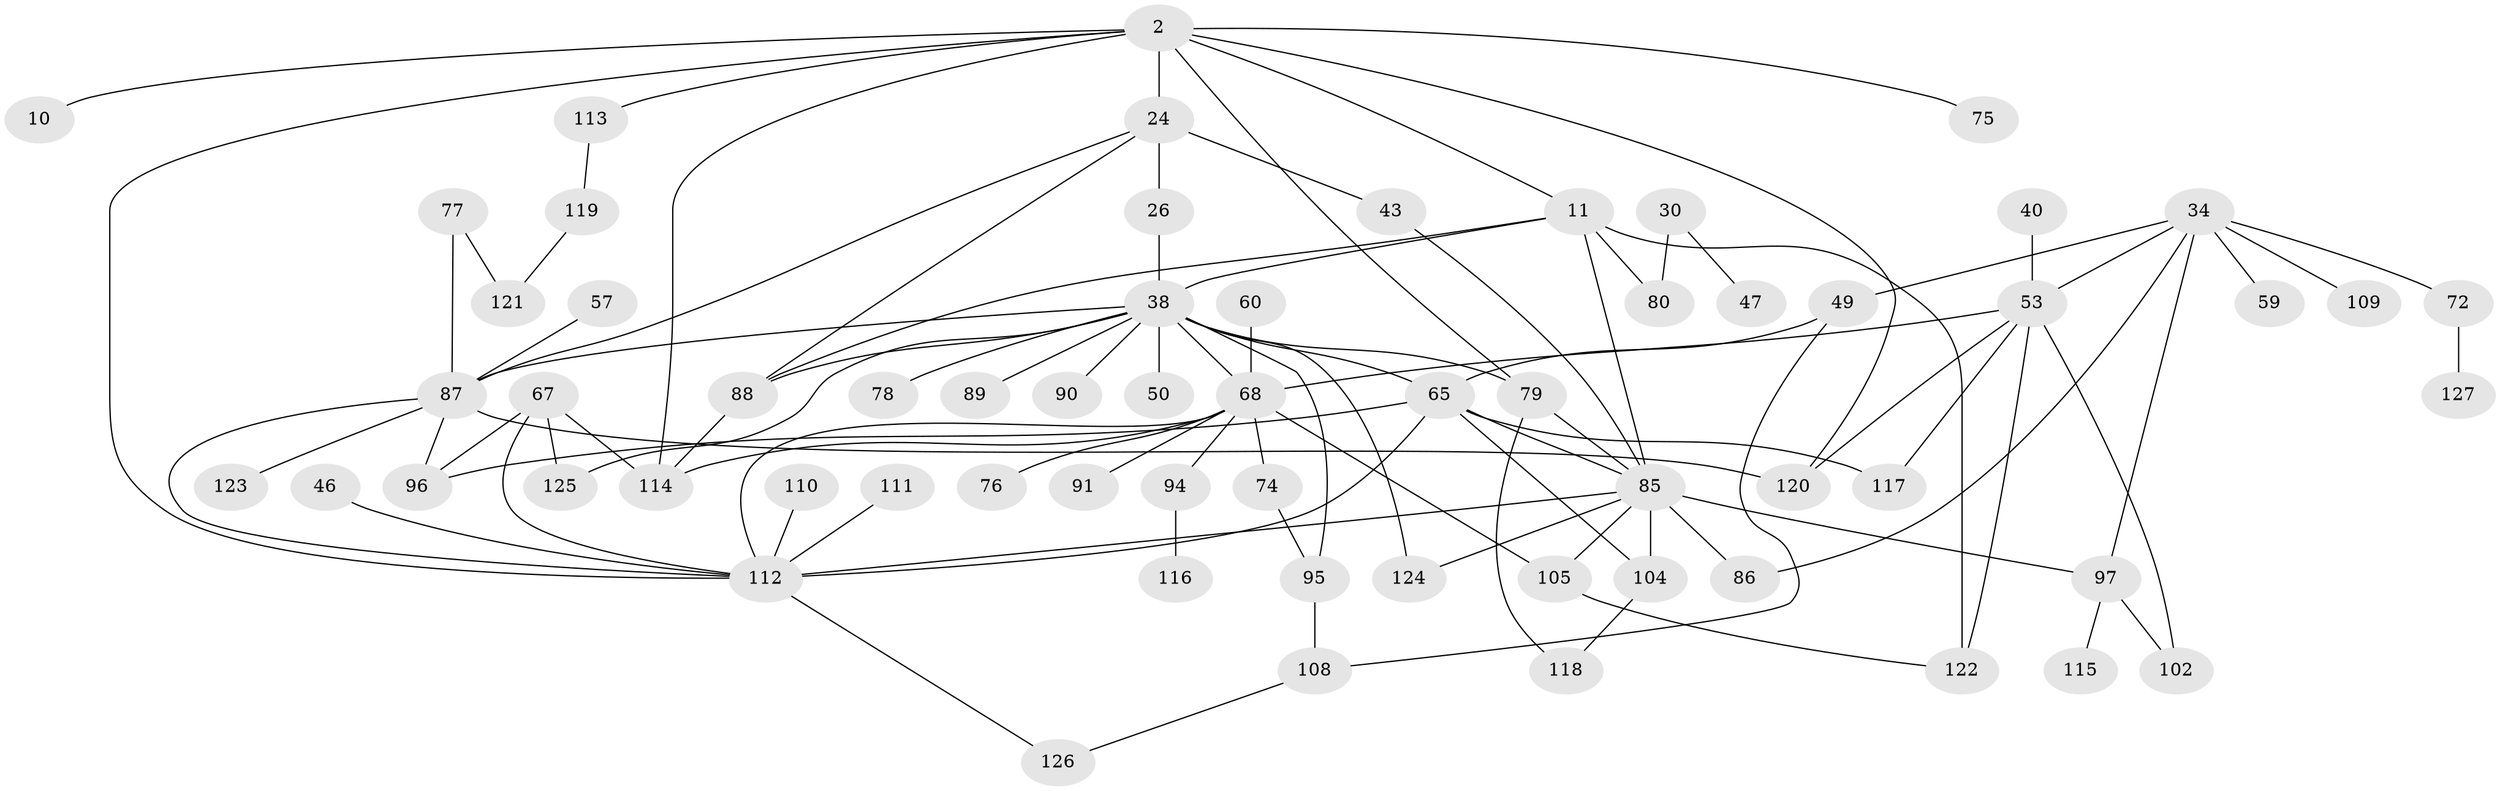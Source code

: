 // original degree distribution, {5: 0.06299212598425197, 11: 0.007874015748031496, 6: 0.03937007874015748, 2: 0.29133858267716534, 4: 0.13385826771653545, 1: 0.25984251968503935, 9: 0.007874015748031496, 7: 0.015748031496062992, 8: 0.015748031496062992, 3: 0.16535433070866143}
// Generated by graph-tools (version 1.1) at 2025/41/03/09/25 04:41:00]
// undirected, 63 vertices, 97 edges
graph export_dot {
graph [start="1"]
  node [color=gray90,style=filled];
  2;
  10;
  11;
  24;
  26;
  30;
  34;
  38 [super="+32"];
  40;
  43 [super="+39"];
  46;
  47;
  49 [super="+18"];
  50;
  53 [super="+14+22"];
  57;
  59;
  60 [super="+48"];
  65 [super="+28+20+6"];
  67 [super="+56"];
  68 [super="+8+45+55"];
  72;
  74;
  75;
  76;
  77;
  78;
  79 [super="+52"];
  80 [super="+21"];
  85 [super="+16+33+71"];
  86;
  87 [super="+63"];
  88 [super="+42"];
  89;
  90;
  91;
  94;
  95 [super="+7+41"];
  96 [super="+58"];
  97 [super="+93"];
  102 [super="+100"];
  104 [super="+62"];
  105 [super="+99"];
  108 [super="+81"];
  109;
  110;
  111;
  112 [super="+106+66+73+84"];
  113 [super="+31"];
  114;
  115;
  116;
  117 [super="+29+101"];
  118 [super="+103"];
  119;
  120 [super="+83+19"];
  121;
  122 [super="+44"];
  123;
  124;
  125 [super="+107"];
  126;
  127;
  2 -- 10;
  2 -- 11;
  2 -- 24;
  2 -- 75;
  2 -- 114;
  2 -- 79 [weight=2];
  2 -- 120;
  2 -- 113;
  2 -- 112 [weight=2];
  11 -- 122 [weight=2];
  11 -- 88 [weight=2];
  11 -- 80;
  11 -- 85 [weight=2];
  11 -- 38;
  24 -- 26;
  24 -- 87;
  24 -- 43 [weight=2];
  24 -- 88;
  26 -- 38;
  30 -- 47;
  30 -- 80 [weight=2];
  34 -- 59;
  34 -- 72;
  34 -- 86;
  34 -- 109;
  34 -- 97 [weight=2];
  34 -- 49;
  34 -- 53;
  38 -- 78;
  38 -- 79;
  38 -- 87 [weight=2];
  38 -- 88;
  38 -- 89;
  38 -- 90;
  38 -- 50;
  38 -- 124;
  38 -- 68;
  38 -- 65 [weight=2];
  38 -- 95 [weight=2];
  38 -- 125;
  40 -- 53;
  43 -- 85;
  46 -- 112;
  49 -- 65 [weight=2];
  49 -- 108;
  53 -- 120;
  53 -- 122;
  53 -- 68 [weight=2];
  53 -- 102;
  53 -- 117;
  57 -- 87;
  60 -- 68;
  65 -- 104;
  65 -- 96;
  65 -- 85;
  65 -- 117;
  65 -- 112;
  67 -- 114;
  67 -- 96;
  67 -- 125;
  67 -- 112 [weight=2];
  68 -- 91;
  68 -- 94;
  68 -- 74;
  68 -- 76;
  68 -- 114;
  68 -- 105;
  68 -- 112;
  72 -- 127;
  74 -- 95;
  77 -- 121;
  77 -- 87;
  79 -- 85;
  79 -- 118;
  85 -- 105;
  85 -- 86;
  85 -- 124;
  85 -- 104 [weight=2];
  85 -- 97;
  85 -- 112 [weight=2];
  87 -- 96;
  87 -- 120;
  87 -- 123;
  87 -- 112;
  88 -- 114;
  94 -- 116;
  95 -- 108;
  97 -- 115;
  97 -- 102;
  104 -- 118;
  105 -- 122 [weight=2];
  108 -- 126;
  110 -- 112;
  111 -- 112 [weight=2];
  112 -- 126;
  113 -- 119;
  119 -- 121;
}
